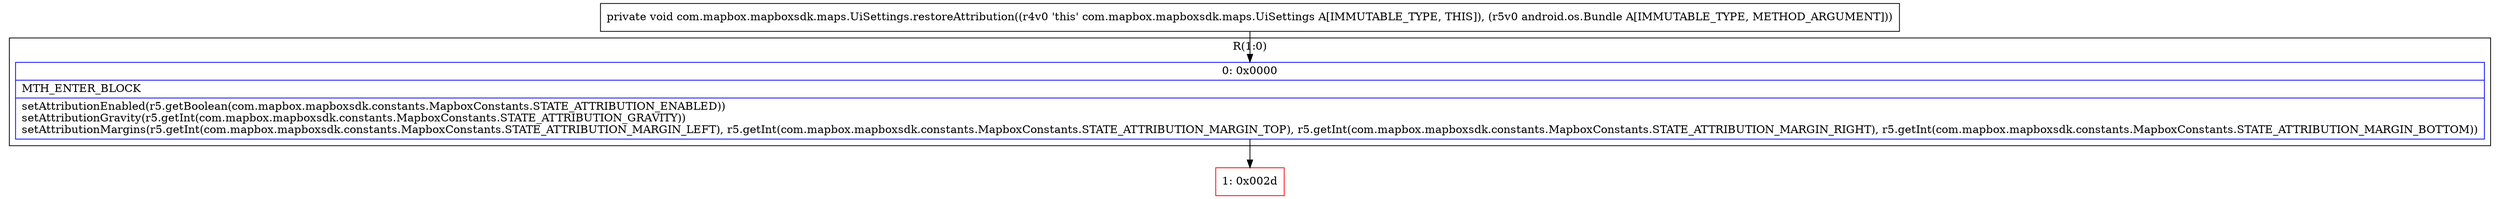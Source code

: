 digraph "CFG forcom.mapbox.mapboxsdk.maps.UiSettings.restoreAttribution(Landroid\/os\/Bundle;)V" {
subgraph cluster_Region_1376994047 {
label = "R(1:0)";
node [shape=record,color=blue];
Node_0 [shape=record,label="{0\:\ 0x0000|MTH_ENTER_BLOCK\l|setAttributionEnabled(r5.getBoolean(com.mapbox.mapboxsdk.constants.MapboxConstants.STATE_ATTRIBUTION_ENABLED))\lsetAttributionGravity(r5.getInt(com.mapbox.mapboxsdk.constants.MapboxConstants.STATE_ATTRIBUTION_GRAVITY))\lsetAttributionMargins(r5.getInt(com.mapbox.mapboxsdk.constants.MapboxConstants.STATE_ATTRIBUTION_MARGIN_LEFT), r5.getInt(com.mapbox.mapboxsdk.constants.MapboxConstants.STATE_ATTRIBUTION_MARGIN_TOP), r5.getInt(com.mapbox.mapboxsdk.constants.MapboxConstants.STATE_ATTRIBUTION_MARGIN_RIGHT), r5.getInt(com.mapbox.mapboxsdk.constants.MapboxConstants.STATE_ATTRIBUTION_MARGIN_BOTTOM))\l}"];
}
Node_1 [shape=record,color=red,label="{1\:\ 0x002d}"];
MethodNode[shape=record,label="{private void com.mapbox.mapboxsdk.maps.UiSettings.restoreAttribution((r4v0 'this' com.mapbox.mapboxsdk.maps.UiSettings A[IMMUTABLE_TYPE, THIS]), (r5v0 android.os.Bundle A[IMMUTABLE_TYPE, METHOD_ARGUMENT])) }"];
MethodNode -> Node_0;
Node_0 -> Node_1;
}

